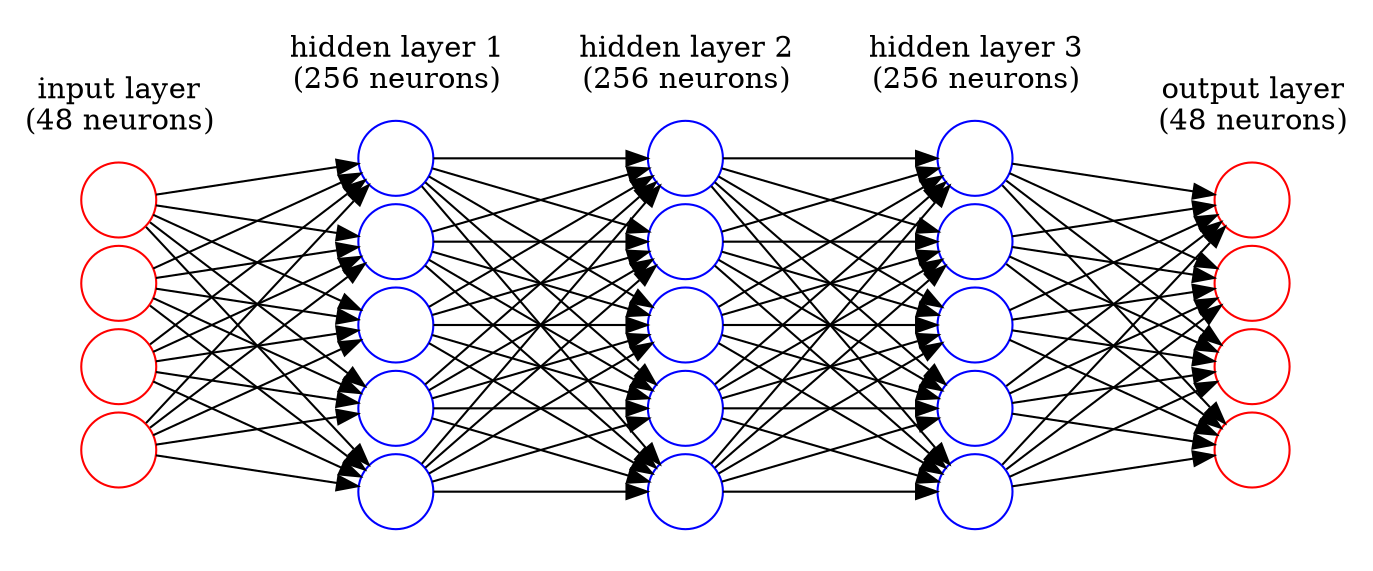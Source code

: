 digraph G {

    rankdir=LR
	splines=line
    nodesep=.05;

    node [label=""];

    
    subgraph cluster_0 {
		color=white;
        node [style=solid,color=red, shape=circle];
		x1 x2 x3 x4;
		label = "input layer
(48 neurons)";
	}
    
    subgraph cluster_1 {
		color=white;
        node [style=solid,color=blue, shape=circle];
		a12 a22 a32 a42 a52;
		label = "hidden layer 1
(256 neurons)";
	}
    
    subgraph cluster_2 {
		color=white;
        node [style=solid,color=blue, shape=circle];
		a13 a23 a33 a43 a53;
		label = "hidden layer 2
(256 neurons)";
	}
    
    subgraph cluster_3 {
		color=white;
        node [style=solid,color=blue, shape=circle];
		a14 a24 a34 a44 a54;
		label = "hidden layer 3
(256 neurons)";
	}
    
    subgraph cluster_4 {
		color=white;
        node [style=solid,color=red, shape=circle];
		O1 O2 O3 O4;
		label = "output layer
(48 neurons)";
	}
    
    

            
                x1 -> a12;
                x1 -> a22;
                x1 -> a32;
                x1 -> a42;
                x1 -> a52;
                
            
                x2 -> a12;
                x2 -> a22;
                x2 -> a32;
                x2 -> a42;
                x2 -> a52;
                
            
                x3 -> a12;
                x3 -> a22;
                x3 -> a32;
                x3 -> a42;
                x3 -> a52;
                
            
                x4 -> a12;
                x4 -> a22;
                x4 -> a32;
                x4 -> a42;
                x4 -> a52;
                
            
    

            
                a12 -> a13;
                a12 -> a23;
                a12 -> a33;
                a12 -> a43;
                a12 -> a53;
                
            
                a22 -> a13;
                a22 -> a23;
                a22 -> a33;
                a22 -> a43;
                a22 -> a53;
                
            
                a32 -> a13;
                a32 -> a23;
                a32 -> a33;
                a32 -> a43;
                a32 -> a53;
                
            
                a42 -> a13;
                a42 -> a23;
                a42 -> a33;
                a42 -> a43;
                a42 -> a53;
                
            
                a52 -> a13;
                a52 -> a23;
                a52 -> a33;
                a52 -> a43;
                a52 -> a53;
                
            
    

            
                a13 -> a14;
                a13 -> a24;
                a13 -> a34;
                a13 -> a44;
                a13 -> a54;
                
            
                a23 -> a14;
                a23 -> a24;
                a23 -> a34;
                a23 -> a44;
                a23 -> a54;
                
            
                a33 -> a14;
                a33 -> a24;
                a33 -> a34;
                a33 -> a44;
                a33 -> a54;
                
            
                a43 -> a14;
                a43 -> a24;
                a43 -> a34;
                a43 -> a44;
                a43 -> a54;
                
            
                a53 -> a14;
                a53 -> a24;
                a53 -> a34;
                a53 -> a44;
                a53 -> a54;
                
            
    

            
                a14 -> O1;
                a14 -> O2;
                a14 -> O3;
                a14 -> O4;
                
            
                a24 -> O1;
                a24 -> O2;
                a24 -> O3;
                a24 -> O4;
                
            
                a34 -> O1;
                a34 -> O2;
                a34 -> O3;
                a34 -> O4;
                
            
                a44 -> O1;
                a44 -> O2;
                a44 -> O3;
                a44 -> O4;
                
            
                a54 -> O1;
                a54 -> O2;
                a54 -> O3;
                a54 -> O4;
                
            
    
}